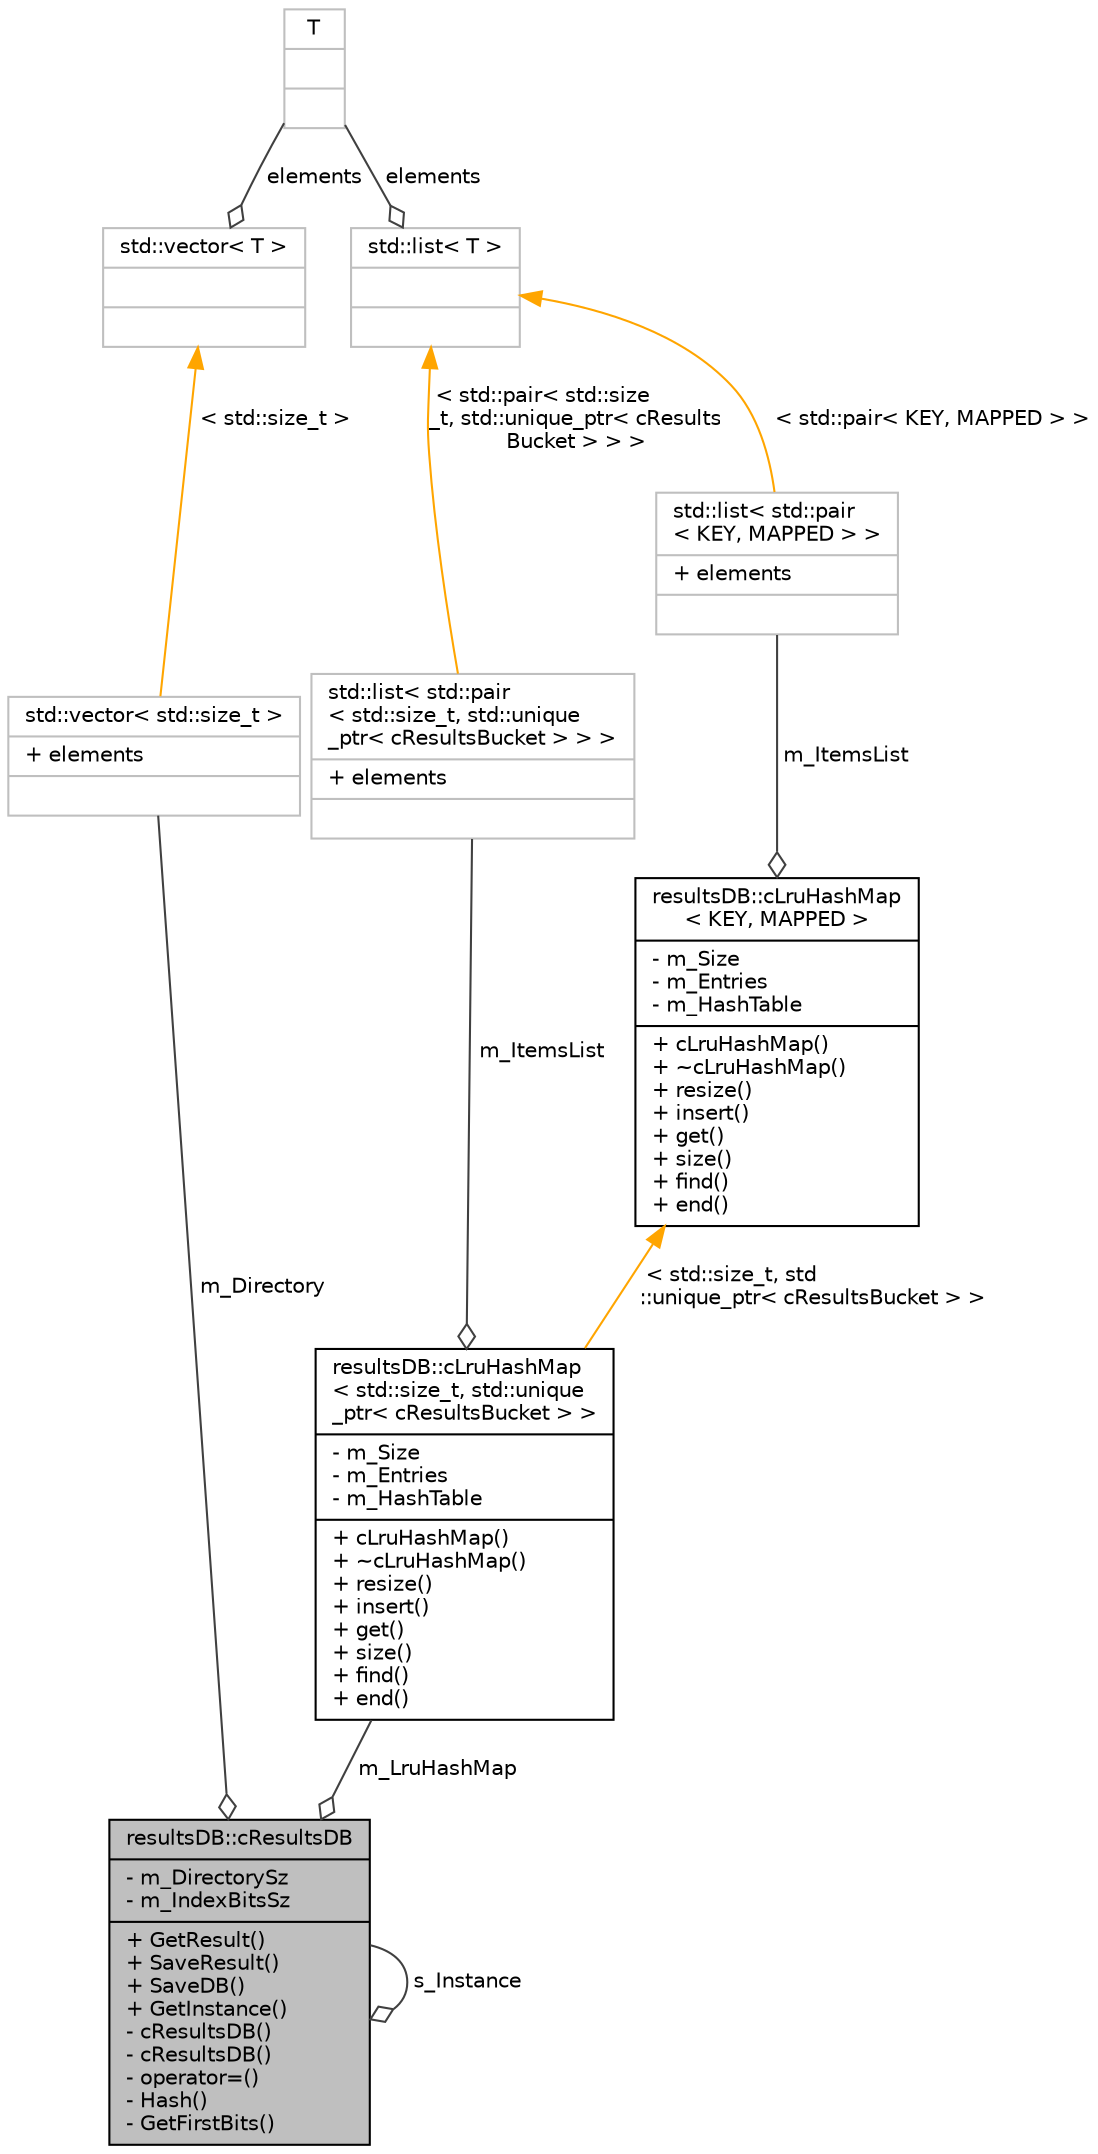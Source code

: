 digraph G
{
  edge [fontname="Helvetica",fontsize="10",labelfontname="Helvetica",labelfontsize="10"];
  node [fontname="Helvetica",fontsize="10",shape=record];
  Node1 [label="{resultsDB::cResultsDB\n|- m_DirectorySz\l- m_IndexBitsSz\l|+ GetResult()\l+ SaveResult()\l+ SaveDB()\l+ GetInstance()\l- cResultsDB()\l- cResultsDB()\l- operator=()\l- Hash()\l- GetFirstBits()\l}",height=0.2,width=0.4,color="black", fillcolor="grey75", style="filled" fontcolor="black"];
  Node2 -> Node1 [color="grey25",fontsize="10",style="solid",label=" m_Directory" ,arrowhead="odiamond"];
  Node2 [label="{std::vector\< std::size_t \>\n|+ elements\l|}",height=0.2,width=0.4,color="grey75", fillcolor="white", style="filled"];
  Node3 -> Node2 [dir="back",color="orange",fontsize="10",style="solid",label=" \< std::size_t \>" ];
  Node3 [label="{std::vector\< T \>\n||}",height=0.2,width=0.4,color="grey75", fillcolor="white", style="filled",tooltip="STL class."];
  Node4 -> Node3 [color="grey25",fontsize="10",style="solid",label=" elements" ,arrowhead="odiamond"];
  Node4 [label="{T\n||}",height=0.2,width=0.4,color="grey75", fillcolor="white", style="filled"];
  Node5 -> Node1 [color="grey25",fontsize="10",style="solid",label=" m_LruHashMap" ,arrowhead="odiamond"];
  Node5 [label="{resultsDB::cLruHashMap\l\< std::size_t, std::unique\l_ptr\< cResultsBucket \> \>\n|- m_Size\l- m_Entries\l- m_HashTable\l|+ cLruHashMap()\l+ ~cLruHashMap()\l+ resize()\l+ insert()\l+ get()\l+ size()\l+ find()\l+ end()\l}",height=0.2,width=0.4,color="black", fillcolor="white", style="filled",URL="$classresultsDB_1_1cLruHashMap.html"];
  Node6 -> Node5 [color="grey25",fontsize="10",style="solid",label=" m_ItemsList" ,arrowhead="odiamond"];
  Node6 [label="{std::list\< std::pair\l\< std::size_t, std::unique\l_ptr\< cResultsBucket \> \> \>\n|+ elements\l|}",height=0.2,width=0.4,color="grey75", fillcolor="white", style="filled"];
  Node7 -> Node6 [dir="back",color="orange",fontsize="10",style="solid",label=" \< std::pair\< std::size\l_t, std::unique_ptr\< cResults\lBucket \> \> \>" ];
  Node7 [label="{std::list\< T \>\n||}",height=0.2,width=0.4,color="grey75", fillcolor="white", style="filled",tooltip="STL class."];
  Node4 -> Node7 [color="grey25",fontsize="10",style="solid",label=" elements" ,arrowhead="odiamond"];
  Node8 -> Node5 [dir="back",color="orange",fontsize="10",style="solid",label=" \< std::size_t, std\l::unique_ptr\< cResultsBucket \> \>" ];
  Node8 [label="{resultsDB::cLruHashMap\l\< KEY, MAPPED \>\n|- m_Size\l- m_Entries\l- m_HashTable\l|+ cLruHashMap()\l+ ~cLruHashMap()\l+ resize()\l+ insert()\l+ get()\l+ size()\l+ find()\l+ end()\l}",height=0.2,width=0.4,color="black", fillcolor="white", style="filled",URL="$classresultsDB_1_1cLruHashMap.html"];
  Node9 -> Node8 [color="grey25",fontsize="10",style="solid",label=" m_ItemsList" ,arrowhead="odiamond"];
  Node9 [label="{std::list\< std::pair\l\< KEY, MAPPED \> \>\n|+ elements\l|}",height=0.2,width=0.4,color="grey75", fillcolor="white", style="filled"];
  Node7 -> Node9 [dir="back",color="orange",fontsize="10",style="solid",label=" \< std::pair\< KEY, MAPPED \> \>" ];
  Node1 -> Node1 [color="grey25",fontsize="10",style="solid",label=" s_Instance" ,arrowhead="odiamond"];
}
